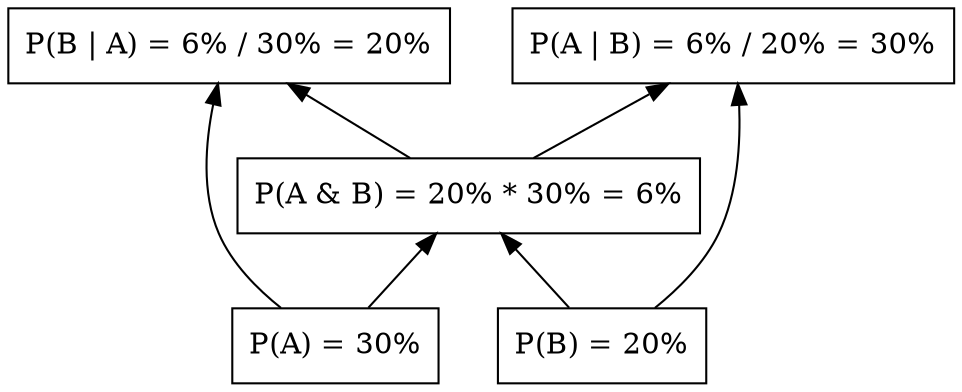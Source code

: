 digraph generative {
    graph [dpi=300]
    rankdir = "BT"

    PA [label="P(A) = 30%", shape="rectangle"]
    PB [label="P(B) = 20%", shape="rectangle"]
    PAandB [label="P(A & B) = 20% * 30% = 6%", shape="rectangle"]
    PAB [label="P(A | B) = 6% / 20% = 30%", shape="rectangle"]
    PBA [label="P(B | A) = 6% / 30% = 20%", shape="rectangle"]

    PA -> PAandB
    PB -> PAandB
    PAandB -> PBA
    PAandB -> PAB
    PA -> PBA
    PB -> PAB
}